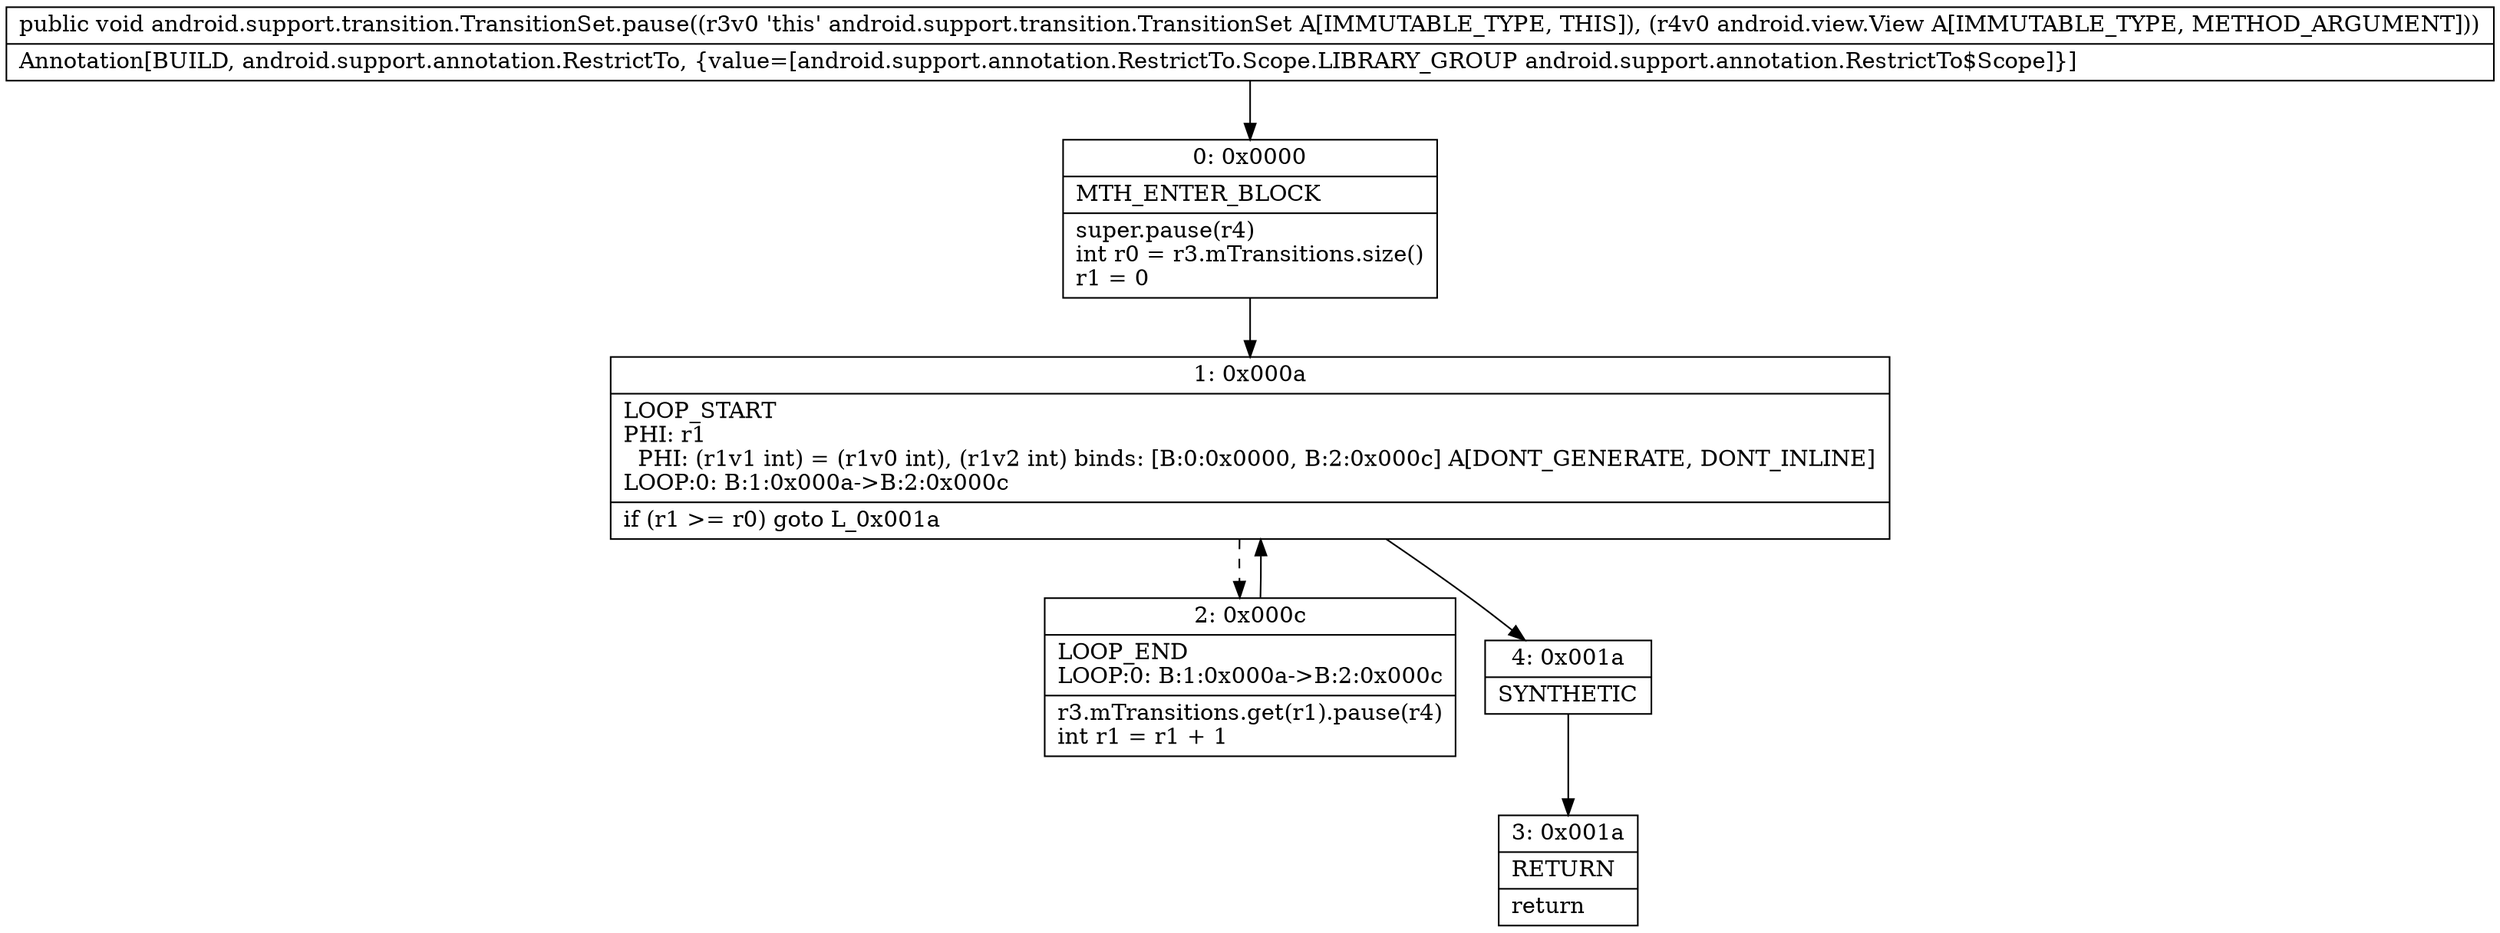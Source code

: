 digraph "CFG forandroid.support.transition.TransitionSet.pause(Landroid\/view\/View;)V" {
Node_0 [shape=record,label="{0\:\ 0x0000|MTH_ENTER_BLOCK\l|super.pause(r4)\lint r0 = r3.mTransitions.size()\lr1 = 0\l}"];
Node_1 [shape=record,label="{1\:\ 0x000a|LOOP_START\lPHI: r1 \l  PHI: (r1v1 int) = (r1v0 int), (r1v2 int) binds: [B:0:0x0000, B:2:0x000c] A[DONT_GENERATE, DONT_INLINE]\lLOOP:0: B:1:0x000a\-\>B:2:0x000c\l|if (r1 \>= r0) goto L_0x001a\l}"];
Node_2 [shape=record,label="{2\:\ 0x000c|LOOP_END\lLOOP:0: B:1:0x000a\-\>B:2:0x000c\l|r3.mTransitions.get(r1).pause(r4)\lint r1 = r1 + 1\l}"];
Node_3 [shape=record,label="{3\:\ 0x001a|RETURN\l|return\l}"];
Node_4 [shape=record,label="{4\:\ 0x001a|SYNTHETIC\l}"];
MethodNode[shape=record,label="{public void android.support.transition.TransitionSet.pause((r3v0 'this' android.support.transition.TransitionSet A[IMMUTABLE_TYPE, THIS]), (r4v0 android.view.View A[IMMUTABLE_TYPE, METHOD_ARGUMENT]))  | Annotation[BUILD, android.support.annotation.RestrictTo, \{value=[android.support.annotation.RestrictTo.Scope.LIBRARY_GROUP android.support.annotation.RestrictTo$Scope]\}]\l}"];
MethodNode -> Node_0;
Node_0 -> Node_1;
Node_1 -> Node_2[style=dashed];
Node_1 -> Node_4;
Node_2 -> Node_1;
Node_4 -> Node_3;
}

